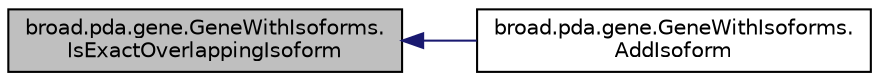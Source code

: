 digraph "broad.pda.gene.GeneWithIsoforms.IsExactOverlappingIsoform"
{
  edge [fontname="Helvetica",fontsize="10",labelfontname="Helvetica",labelfontsize="10"];
  node [fontname="Helvetica",fontsize="10",shape=record];
  rankdir="LR";
  Node1 [label="broad.pda.gene.GeneWithIsoforms.\lIsExactOverlappingIsoform",height=0.2,width=0.4,color="black", fillcolor="grey75", style="filled" fontcolor="black"];
  Node1 -> Node2 [dir="back",color="midnightblue",fontsize="10",style="solid",fontname="Helvetica"];
  Node2 [label="broad.pda.gene.GeneWithIsoforms.\lAddIsoform",height=0.2,width=0.4,color="black", fillcolor="white", style="filled",URL="$classbroad_1_1pda_1_1gene_1_1_gene_with_isoforms.html#a84409016124ff6d4df2a5770e422d525"];
}
